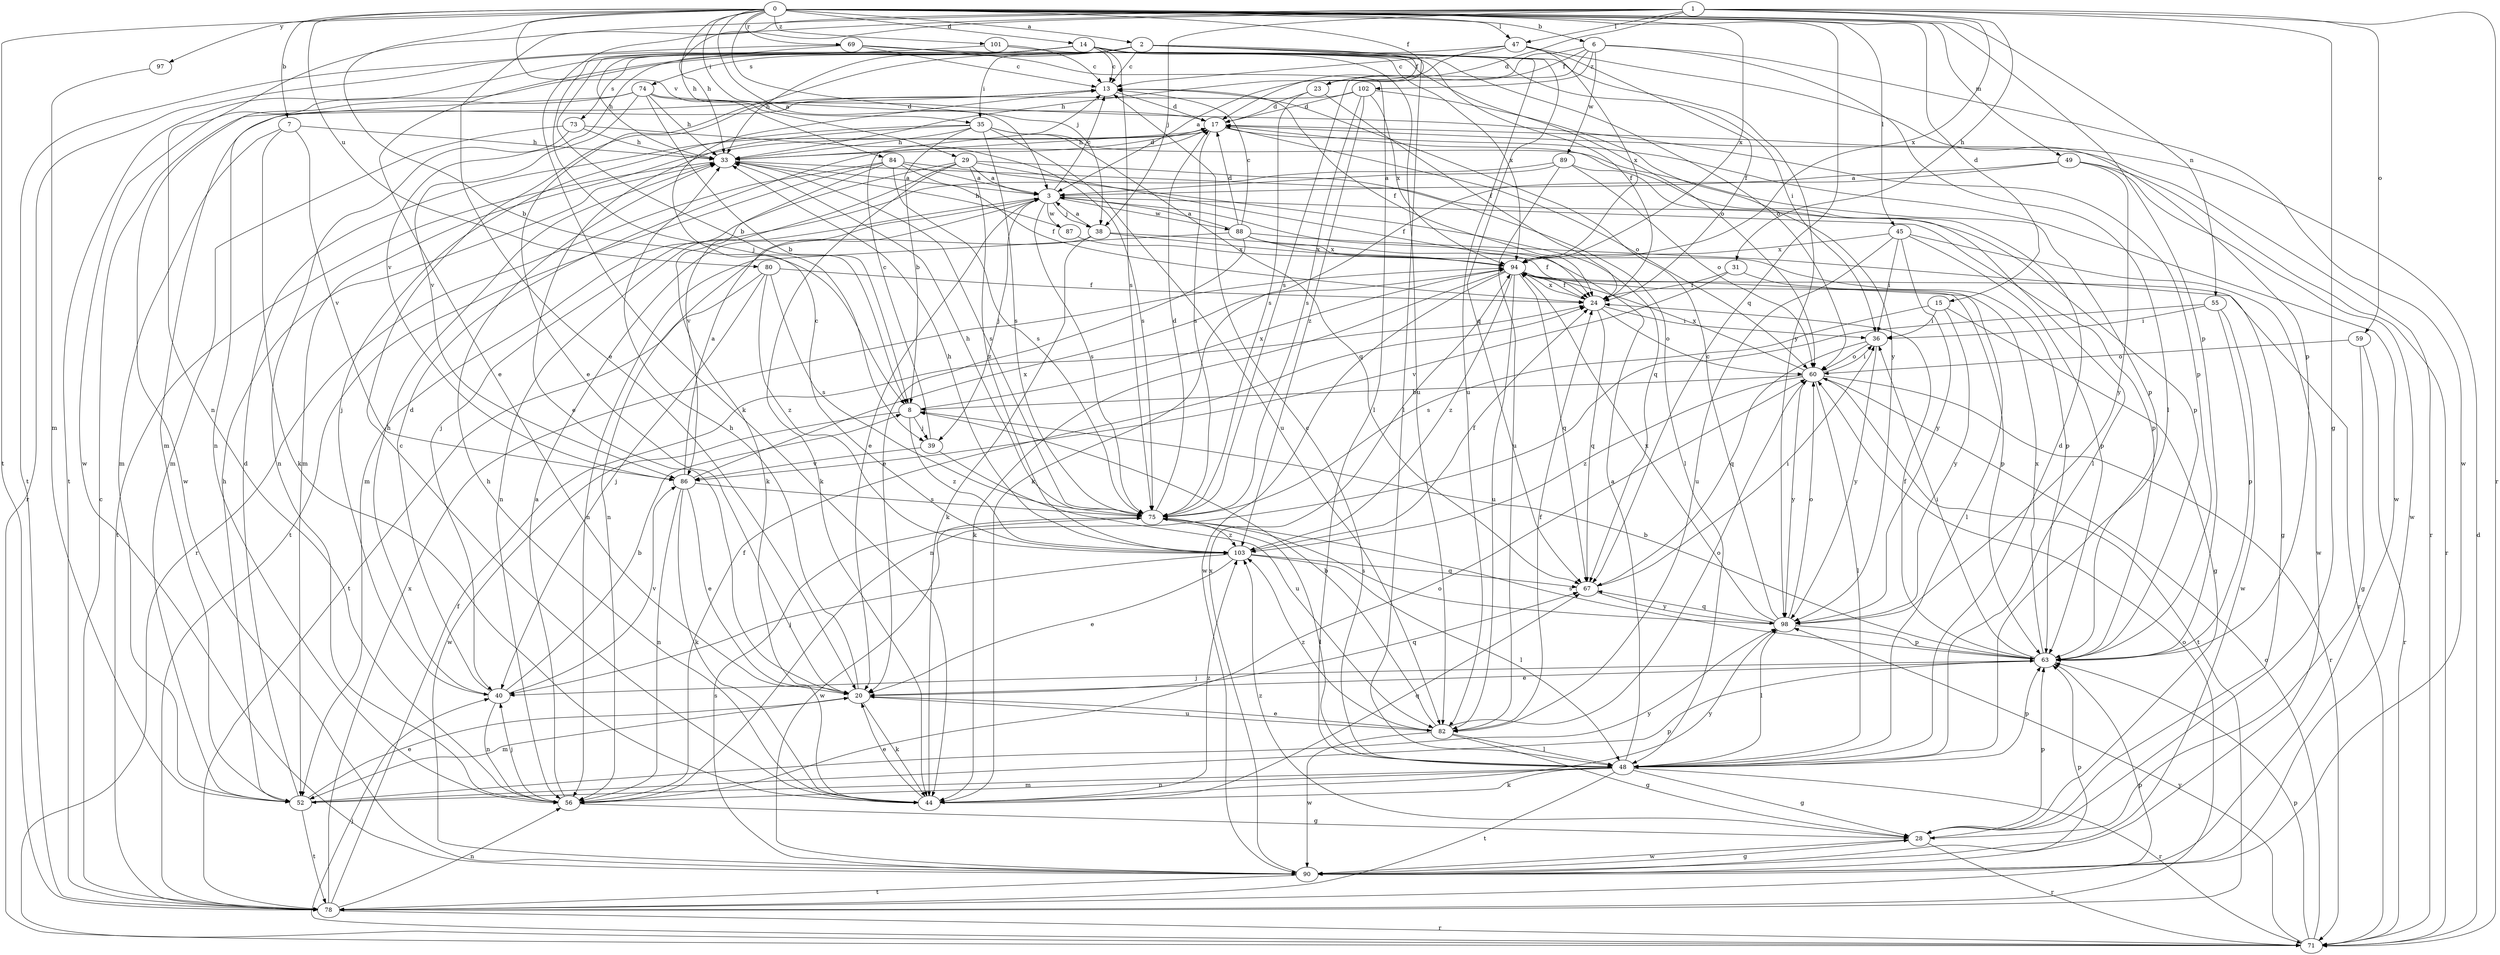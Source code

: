 strict digraph  {
0;
1;
2;
3;
6;
7;
8;
13;
14;
15;
17;
20;
23;
24;
28;
29;
31;
33;
35;
36;
38;
39;
40;
44;
45;
47;
48;
49;
52;
55;
56;
59;
60;
63;
67;
69;
71;
73;
74;
75;
78;
80;
82;
84;
86;
87;
88;
89;
90;
94;
97;
98;
101;
102;
103;
0 -> 2  [label=a];
0 -> 3  [label=a];
0 -> 6  [label=b];
0 -> 7  [label=b];
0 -> 8  [label=b];
0 -> 14  [label=d];
0 -> 15  [label=d];
0 -> 23  [label=f];
0 -> 29  [label=h];
0 -> 35  [label=i];
0 -> 38  [label=j];
0 -> 45  [label=l];
0 -> 47  [label=l];
0 -> 49  [label=m];
0 -> 55  [label=n];
0 -> 63  [label=p];
0 -> 67  [label=q];
0 -> 69  [label=r];
0 -> 78  [label=t];
0 -> 80  [label=u];
0 -> 84  [label=v];
0 -> 94  [label=x];
0 -> 97  [label=y];
0 -> 101  [label=z];
1 -> 17  [label=d];
1 -> 20  [label=e];
1 -> 28  [label=g];
1 -> 31  [label=h];
1 -> 33  [label=h];
1 -> 38  [label=j];
1 -> 44  [label=k];
1 -> 47  [label=l];
1 -> 56  [label=n];
1 -> 59  [label=o];
1 -> 71  [label=r];
1 -> 94  [label=x];
2 -> 13  [label=c];
2 -> 23  [label=f];
2 -> 33  [label=h];
2 -> 35  [label=i];
2 -> 48  [label=l];
2 -> 67  [label=q];
2 -> 73  [label=s];
2 -> 74  [label=s];
2 -> 82  [label=u];
2 -> 86  [label=v];
2 -> 98  [label=y];
3 -> 13  [label=c];
3 -> 20  [label=e];
3 -> 38  [label=j];
3 -> 39  [label=j];
3 -> 56  [label=n];
3 -> 63  [label=p];
3 -> 75  [label=s];
3 -> 87  [label=w];
3 -> 88  [label=w];
6 -> 3  [label=a];
6 -> 23  [label=f];
6 -> 48  [label=l];
6 -> 75  [label=s];
6 -> 89  [label=w];
6 -> 90  [label=w];
6 -> 102  [label=z];
7 -> 33  [label=h];
7 -> 44  [label=k];
7 -> 52  [label=m];
7 -> 86  [label=v];
8 -> 39  [label=j];
8 -> 90  [label=w];
8 -> 94  [label=x];
8 -> 103  [label=z];
13 -> 17  [label=d];
13 -> 24  [label=f];
14 -> 8  [label=b];
14 -> 13  [label=c];
14 -> 33  [label=h];
14 -> 36  [label=i];
14 -> 39  [label=j];
14 -> 60  [label=o];
14 -> 75  [label=s];
14 -> 78  [label=t];
14 -> 82  [label=u];
14 -> 90  [label=w];
14 -> 94  [label=x];
15 -> 28  [label=g];
15 -> 36  [label=i];
15 -> 75  [label=s];
15 -> 98  [label=y];
17 -> 33  [label=h];
17 -> 52  [label=m];
17 -> 60  [label=o];
17 -> 71  [label=r];
17 -> 75  [label=s];
17 -> 90  [label=w];
20 -> 33  [label=h];
20 -> 44  [label=k];
20 -> 52  [label=m];
20 -> 67  [label=q];
20 -> 82  [label=u];
23 -> 17  [label=d];
23 -> 24  [label=f];
23 -> 75  [label=s];
24 -> 36  [label=i];
24 -> 60  [label=o];
24 -> 67  [label=q];
24 -> 94  [label=x];
28 -> 63  [label=p];
28 -> 71  [label=r];
28 -> 90  [label=w];
28 -> 103  [label=z];
29 -> 3  [label=a];
29 -> 24  [label=f];
29 -> 44  [label=k];
29 -> 48  [label=l];
29 -> 52  [label=m];
29 -> 86  [label=v];
29 -> 103  [label=z];
31 -> 24  [label=f];
31 -> 48  [label=l];
31 -> 86  [label=v];
33 -> 3  [label=a];
33 -> 17  [label=d];
33 -> 63  [label=p];
33 -> 75  [label=s];
33 -> 78  [label=t];
35 -> 8  [label=b];
35 -> 20  [label=e];
35 -> 33  [label=h];
35 -> 40  [label=j];
35 -> 63  [label=p];
35 -> 67  [label=q];
35 -> 75  [label=s];
35 -> 82  [label=u];
36 -> 60  [label=o];
36 -> 67  [label=q];
36 -> 98  [label=y];
38 -> 3  [label=a];
38 -> 44  [label=k];
38 -> 56  [label=n];
38 -> 63  [label=p];
38 -> 94  [label=x];
39 -> 13  [label=c];
39 -> 82  [label=u];
39 -> 86  [label=v];
40 -> 8  [label=b];
40 -> 17  [label=d];
40 -> 33  [label=h];
40 -> 56  [label=n];
40 -> 86  [label=v];
44 -> 13  [label=c];
44 -> 20  [label=e];
44 -> 33  [label=h];
44 -> 67  [label=q];
44 -> 98  [label=y];
44 -> 103  [label=z];
45 -> 36  [label=i];
45 -> 63  [label=p];
45 -> 82  [label=u];
45 -> 90  [label=w];
45 -> 94  [label=x];
45 -> 98  [label=y];
47 -> 13  [label=c];
47 -> 20  [label=e];
47 -> 24  [label=f];
47 -> 33  [label=h];
47 -> 63  [label=p];
47 -> 94  [label=x];
48 -> 3  [label=a];
48 -> 13  [label=c];
48 -> 17  [label=d];
48 -> 28  [label=g];
48 -> 44  [label=k];
48 -> 52  [label=m];
48 -> 56  [label=n];
48 -> 63  [label=p];
48 -> 71  [label=r];
48 -> 78  [label=t];
49 -> 3  [label=a];
49 -> 44  [label=k];
49 -> 71  [label=r];
49 -> 90  [label=w];
49 -> 98  [label=y];
52 -> 17  [label=d];
52 -> 20  [label=e];
52 -> 33  [label=h];
52 -> 63  [label=p];
52 -> 78  [label=t];
52 -> 98  [label=y];
55 -> 36  [label=i];
55 -> 56  [label=n];
55 -> 63  [label=p];
55 -> 90  [label=w];
56 -> 3  [label=a];
56 -> 24  [label=f];
56 -> 28  [label=g];
56 -> 40  [label=j];
56 -> 60  [label=o];
59 -> 28  [label=g];
59 -> 60  [label=o];
59 -> 71  [label=r];
60 -> 8  [label=b];
60 -> 36  [label=i];
60 -> 48  [label=l];
60 -> 71  [label=r];
60 -> 78  [label=t];
60 -> 94  [label=x];
60 -> 98  [label=y];
60 -> 103  [label=z];
63 -> 8  [label=b];
63 -> 20  [label=e];
63 -> 24  [label=f];
63 -> 36  [label=i];
63 -> 40  [label=j];
63 -> 75  [label=s];
63 -> 94  [label=x];
67 -> 36  [label=i];
67 -> 98  [label=y];
69 -> 13  [label=c];
69 -> 20  [label=e];
69 -> 48  [label=l];
69 -> 60  [label=o];
69 -> 78  [label=t];
71 -> 17  [label=d];
71 -> 40  [label=j];
71 -> 60  [label=o];
71 -> 63  [label=p];
71 -> 98  [label=y];
73 -> 33  [label=h];
73 -> 52  [label=m];
73 -> 56  [label=n];
73 -> 75  [label=s];
74 -> 8  [label=b];
74 -> 17  [label=d];
74 -> 33  [label=h];
74 -> 56  [label=n];
74 -> 63  [label=p];
74 -> 86  [label=v];
74 -> 90  [label=w];
75 -> 17  [label=d];
75 -> 33  [label=h];
75 -> 48  [label=l];
75 -> 90  [label=w];
75 -> 103  [label=z];
78 -> 13  [label=c];
78 -> 24  [label=f];
78 -> 56  [label=n];
78 -> 60  [label=o];
78 -> 63  [label=p];
78 -> 71  [label=r];
78 -> 94  [label=x];
80 -> 24  [label=f];
80 -> 40  [label=j];
80 -> 75  [label=s];
80 -> 78  [label=t];
80 -> 103  [label=z];
82 -> 8  [label=b];
82 -> 20  [label=e];
82 -> 24  [label=f];
82 -> 28  [label=g];
82 -> 48  [label=l];
82 -> 60  [label=o];
82 -> 90  [label=w];
82 -> 103  [label=z];
84 -> 3  [label=a];
84 -> 24  [label=f];
84 -> 44  [label=k];
84 -> 67  [label=q];
84 -> 71  [label=r];
84 -> 75  [label=s];
84 -> 78  [label=t];
86 -> 3  [label=a];
86 -> 20  [label=e];
86 -> 44  [label=k];
86 -> 56  [label=n];
86 -> 75  [label=s];
86 -> 94  [label=x];
87 -> 33  [label=h];
87 -> 94  [label=x];
88 -> 3  [label=a];
88 -> 13  [label=c];
88 -> 17  [label=d];
88 -> 20  [label=e];
88 -> 24  [label=f];
88 -> 28  [label=g];
88 -> 56  [label=n];
88 -> 94  [label=x];
89 -> 3  [label=a];
89 -> 40  [label=j];
89 -> 48  [label=l];
89 -> 60  [label=o];
89 -> 82  [label=u];
90 -> 28  [label=g];
90 -> 63  [label=p];
90 -> 75  [label=s];
90 -> 78  [label=t];
90 -> 94  [label=x];
94 -> 24  [label=f];
94 -> 44  [label=k];
94 -> 63  [label=p];
94 -> 67  [label=q];
94 -> 71  [label=r];
94 -> 82  [label=u];
94 -> 90  [label=w];
94 -> 103  [label=z];
97 -> 52  [label=m];
98 -> 13  [label=c];
98 -> 48  [label=l];
98 -> 60  [label=o];
98 -> 63  [label=p];
98 -> 67  [label=q];
98 -> 75  [label=s];
98 -> 94  [label=x];
101 -> 13  [label=c];
101 -> 24  [label=f];
101 -> 71  [label=r];
102 -> 17  [label=d];
102 -> 52  [label=m];
102 -> 75  [label=s];
102 -> 94  [label=x];
102 -> 98  [label=y];
102 -> 103  [label=z];
103 -> 13  [label=c];
103 -> 20  [label=e];
103 -> 24  [label=f];
103 -> 33  [label=h];
103 -> 40  [label=j];
103 -> 48  [label=l];
103 -> 67  [label=q];
}
